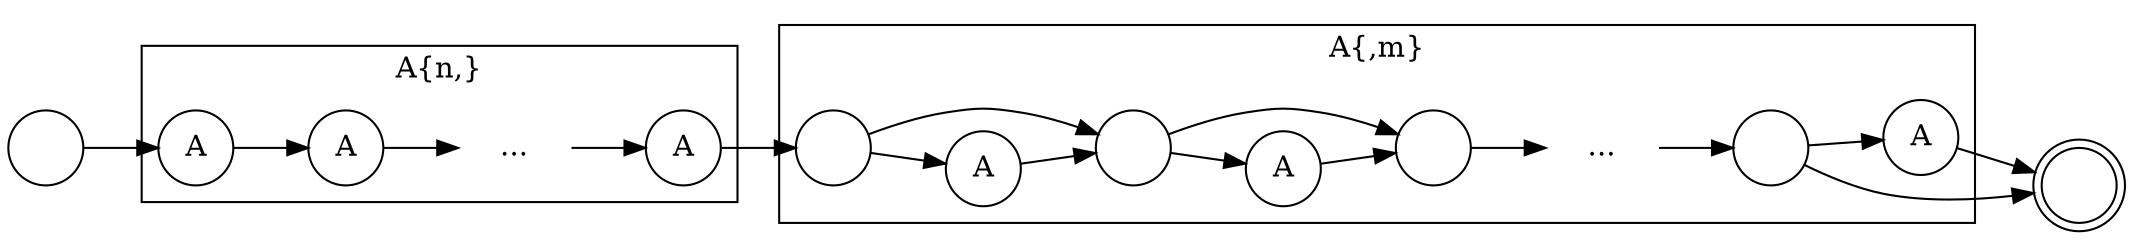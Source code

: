 digraph G {
  node [shape=circle, label=""]
  rankdir=LR
  
  init [label=""]
  init -> A01
  
  subgraph cluster0 {
    rankdir=LR
    label="A{n,}"
    
    A01 [label="A"]
    A02 [label="A"]
    A0n [label="A"]
    ellipse0 [label="...", shape=none]
    
    A01 -> A02
    A02 -> ellipse0
    ellipse0 -> A0n
  }
  
  A0n -> s1
  
  subgraph cluster1 {
    rankdir=LR
    label="A{,m}"
    
    s1 [label=""]
    A1 [label="A"]
    s1 -> A1
    s1 -> s2
    A1 -> s2
    
    s2 [label=""]
    A2 [label=A]
    s2 -> A2
    s2 -> s3
    A2 -> s3
    
    s3 -> ellipse
    
    ellipse [label="...", shape=none]
    ellipse -> sn
    
    sn [label=""]
    An [label=A]
    sn -> An
  }

  sn -> accept
  An -> accept

  accept [label="", shape=doublecircle]
  
}
